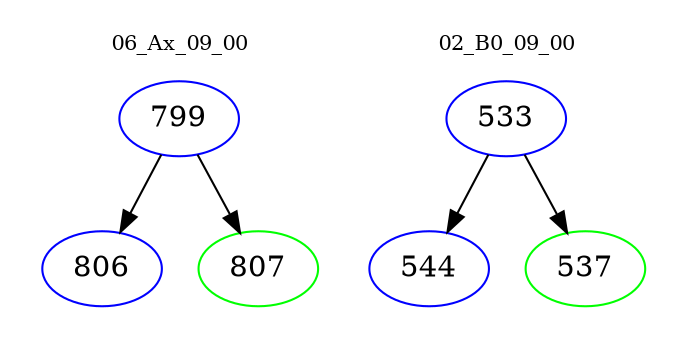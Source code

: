 digraph{
subgraph cluster_0 {
color = white
label = "06_Ax_09_00";
fontsize=10;
T0_799 [label="799", color="blue"]
T0_799 -> T0_806 [color="black"]
T0_806 [label="806", color="blue"]
T0_799 -> T0_807 [color="black"]
T0_807 [label="807", color="green"]
}
subgraph cluster_1 {
color = white
label = "02_B0_09_00";
fontsize=10;
T1_533 [label="533", color="blue"]
T1_533 -> T1_544 [color="black"]
T1_544 [label="544", color="blue"]
T1_533 -> T1_537 [color="black"]
T1_537 [label="537", color="green"]
}
}
